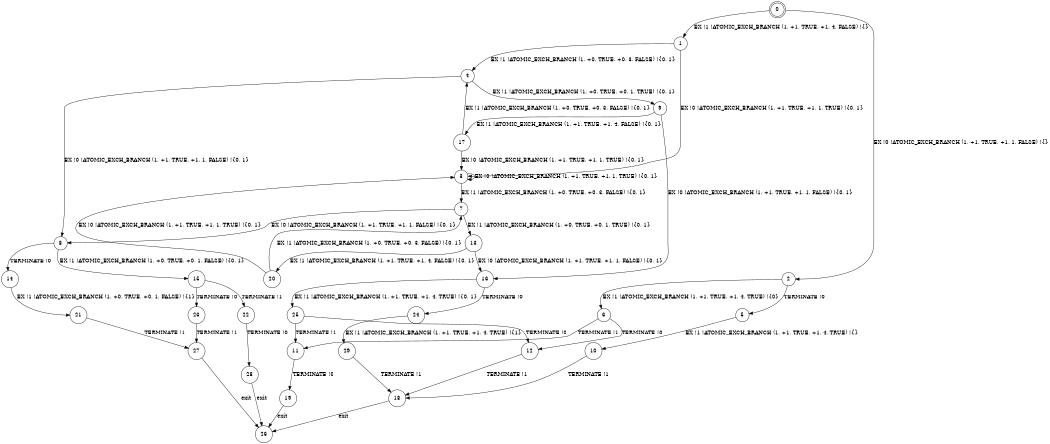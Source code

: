 digraph BCG {
size = "7, 10.5";
center = TRUE;
node [shape = circle];
0 [peripheries = 2];
0 -> 1 [label = "EX !1 !ATOMIC_EXCH_BRANCH (1, +1, TRUE, +1, 4, FALSE) !{}"];
0 -> 2 [label = "EX !0 !ATOMIC_EXCH_BRANCH (1, +1, TRUE, +1, 1, FALSE) !{}"];
1 -> 3 [label = "EX !0 !ATOMIC_EXCH_BRANCH (1, +1, TRUE, +1, 1, TRUE) !{0, 1}"];
1 -> 4 [label = "EX !1 !ATOMIC_EXCH_BRANCH (1, +0, TRUE, +0, 3, FALSE) !{0, 1}"];
2 -> 5 [label = "TERMINATE !0"];
2 -> 6 [label = "EX !1 !ATOMIC_EXCH_BRANCH (1, +1, TRUE, +1, 4, TRUE) !{0}"];
3 -> 7 [label = "EX !1 !ATOMIC_EXCH_BRANCH (1, +0, TRUE, +0, 3, FALSE) !{0, 1}"];
3 -> 3 [label = "EX !0 !ATOMIC_EXCH_BRANCH (1, +1, TRUE, +1, 1, TRUE) !{0, 1}"];
4 -> 8 [label = "EX !0 !ATOMIC_EXCH_BRANCH (1, +1, TRUE, +1, 1, FALSE) !{0, 1}"];
4 -> 9 [label = "EX !1 !ATOMIC_EXCH_BRANCH (1, +0, TRUE, +0, 1, TRUE) !{0, 1}"];
5 -> 10 [label = "EX !1 !ATOMIC_EXCH_BRANCH (1, +1, TRUE, +1, 4, TRUE) !{}"];
6 -> 11 [label = "TERMINATE !1"];
6 -> 12 [label = "TERMINATE !0"];
7 -> 13 [label = "EX !1 !ATOMIC_EXCH_BRANCH (1, +0, TRUE, +0, 1, TRUE) !{0, 1}"];
7 -> 8 [label = "EX !0 !ATOMIC_EXCH_BRANCH (1, +1, TRUE, +1, 1, FALSE) !{0, 1}"];
8 -> 14 [label = "TERMINATE !0"];
8 -> 15 [label = "EX !1 !ATOMIC_EXCH_BRANCH (1, +0, TRUE, +0, 1, FALSE) !{0, 1}"];
9 -> 16 [label = "EX !0 !ATOMIC_EXCH_BRANCH (1, +1, TRUE, +1, 1, FALSE) !{0, 1}"];
9 -> 17 [label = "EX !1 !ATOMIC_EXCH_BRANCH (1, +1, TRUE, +1, 4, FALSE) !{0, 1}"];
10 -> 18 [label = "TERMINATE !1"];
11 -> 19 [label = "TERMINATE !0"];
12 -> 18 [label = "TERMINATE !1"];
13 -> 20 [label = "EX !1 !ATOMIC_EXCH_BRANCH (1, +1, TRUE, +1, 4, FALSE) !{0, 1}"];
13 -> 16 [label = "EX !0 !ATOMIC_EXCH_BRANCH (1, +1, TRUE, +1, 1, FALSE) !{0, 1}"];
14 -> 21 [label = "EX !1 !ATOMIC_EXCH_BRANCH (1, +0, TRUE, +0, 1, FALSE) !{1}"];
15 -> 22 [label = "TERMINATE !1"];
15 -> 23 [label = "TERMINATE !0"];
16 -> 24 [label = "TERMINATE !0"];
16 -> 25 [label = "EX !1 !ATOMIC_EXCH_BRANCH (1, +1, TRUE, +1, 4, TRUE) !{0, 1}"];
17 -> 3 [label = "EX !0 !ATOMIC_EXCH_BRANCH (1, +1, TRUE, +1, 1, TRUE) !{0, 1}"];
17 -> 4 [label = "EX !1 !ATOMIC_EXCH_BRANCH (1, +0, TRUE, +0, 3, FALSE) !{0, 1}"];
18 -> 26 [label = "exit"];
19 -> 26 [label = "exit"];
20 -> 7 [label = "EX !1 !ATOMIC_EXCH_BRANCH (1, +0, TRUE, +0, 3, FALSE) !{0, 1}"];
20 -> 3 [label = "EX !0 !ATOMIC_EXCH_BRANCH (1, +1, TRUE, +1, 1, TRUE) !{0, 1}"];
21 -> 27 [label = "TERMINATE !1"];
22 -> 28 [label = "TERMINATE !0"];
23 -> 27 [label = "TERMINATE !1"];
24 -> 29 [label = "EX !1 !ATOMIC_EXCH_BRANCH (1, +1, TRUE, +1, 4, TRUE) !{1}"];
25 -> 11 [label = "TERMINATE !1"];
25 -> 12 [label = "TERMINATE !0"];
27 -> 26 [label = "exit"];
28 -> 26 [label = "exit"];
29 -> 18 [label = "TERMINATE !1"];
}
